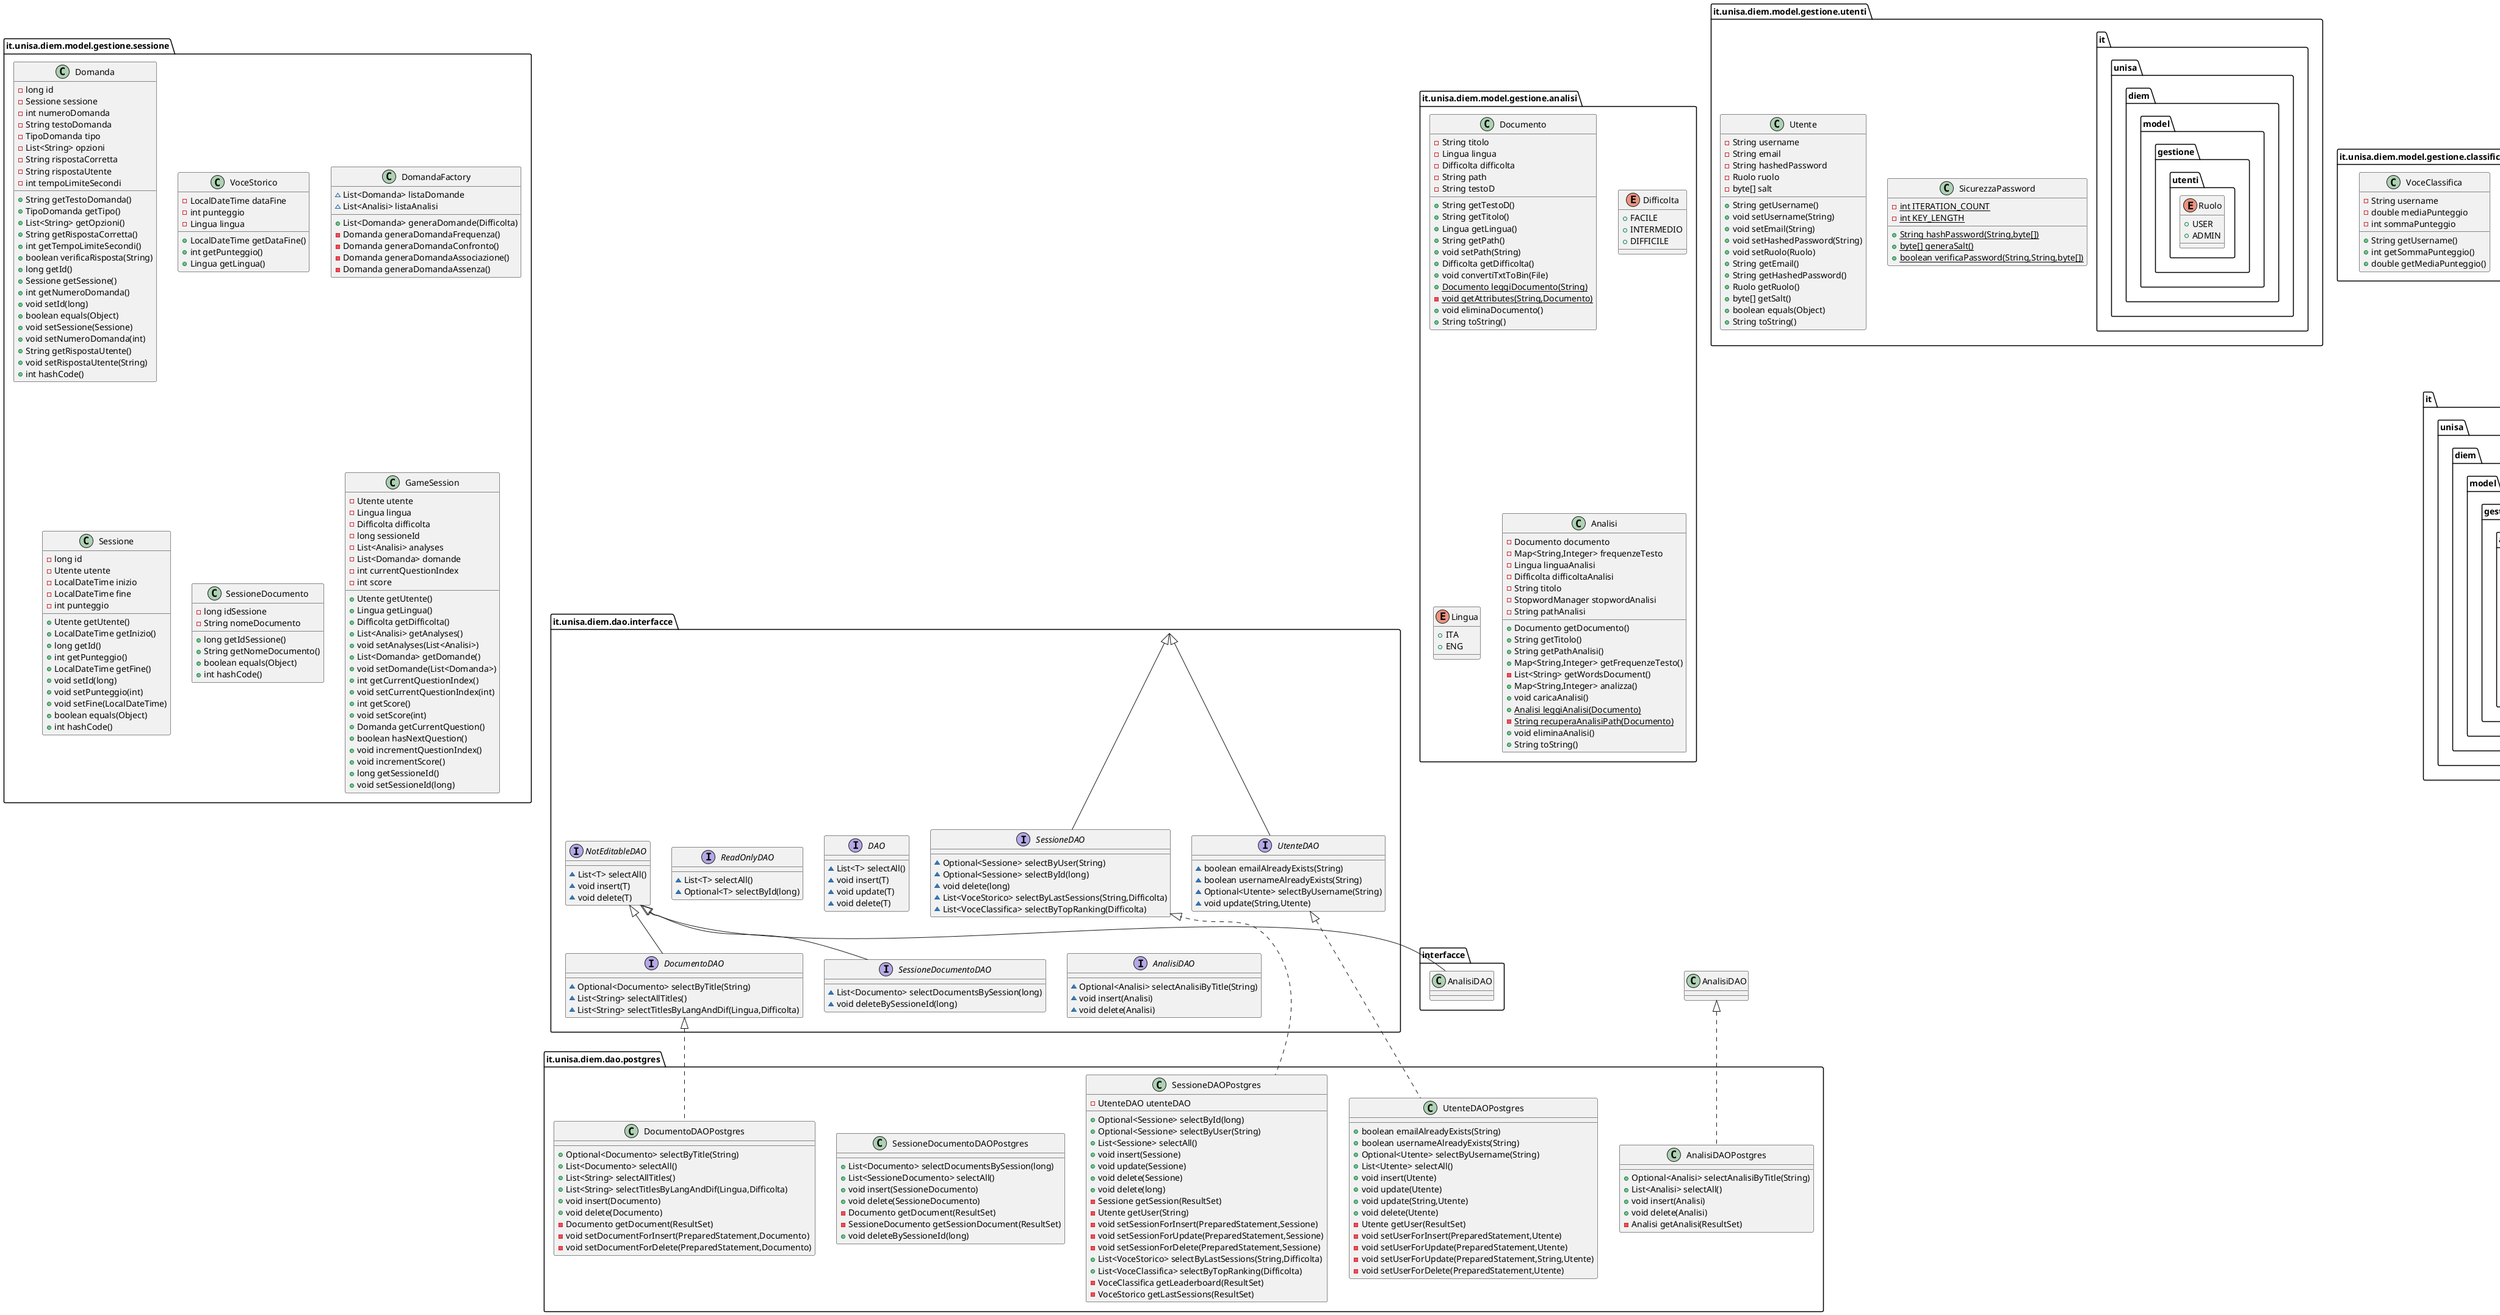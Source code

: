 @startuml

package it.unisa.diem.model.gestione.utenti as uteneti{
    enum it.unisa.diem.model.gestione.utenti.Ruolo{
    +  USER
    +  ADMIN
    }

    class SicurezzaPassword {
    - {static} int ITERATION_COUNT
    - {static} int KEY_LENGTH
    + {static} String hashPassword(String,byte[])
    + {static} byte[] generaSalt()
    + {static} boolean verificaPassword(String,String,byte[])
    }


    class Utente {
    - String username
    - String email
    - String hashedPassword
    - Ruolo ruolo
    - byte[] salt
    + String getUsername()
    + void setUsername(String)
    + void setEmail(String)
    + void setHashedPassword(String)
    + void setRuolo(Ruolo)
    + String getEmail()
    + String getHashedPassword()
    + Ruolo getRuolo()
    + byte[] getSalt()
    + boolean equals(Object)
    + String toString()
    }


}

package it.unisa.diem.model.gestione.sessione as sessione{

    class Domanda {
    - long id
    - Sessione sessione
    - int numeroDomanda
    - String testoDomanda
    - TipoDomanda tipo
    - List<String> opzioni
    - String rispostaCorretta
    - String rispostaUtente
    - int tempoLimiteSecondi
    + String getTestoDomanda()
    + TipoDomanda getTipo()
    + List<String> getOpzioni()
    + String getRispostaCorretta()
    + int getTempoLimiteSecondi()
    + boolean verificaRisposta(String)
    + long getId()
    + Sessione getSessione()
    + int getNumeroDomanda()
    + void setId(long)
    + boolean equals(Object)
    + void setSessione(Sessione)
    + void setNumeroDomanda(int)
    + String getRispostaUtente()
    + void setRispostaUtente(String)
    + int hashCode()
    }


    class VoceStorico {
    - LocalDateTime dataFine
    - int punteggio
    - Lingua lingua
    + LocalDateTime getDataFine()
    + int getPunteggio()
    + Lingua getLingua()
    }

    class DomandaFactory {
    ~ List<Domanda> listaDomande
    ~ List<Analisi> listaAnalisi
    + List<Domanda> generaDomande(Difficolta)
    - Domanda generaDomandaFrequenza()
    - Domanda generaDomandaConfronto()
    - Domanda generaDomandaAssociazione()
    - Domanda generaDomandaAssenza()
    }

    class Sessione {
    - long id
    - Utente utente
    - LocalDateTime inizio
    - LocalDateTime fine
    - int punteggio
    + Utente getUtente()
    + LocalDateTime getInizio()
    + long getId()
    + int getPunteggio()
    + LocalDateTime getFine()
    + void setId(long)
    + void setPunteggio(int)
    + void setFine(LocalDateTime)
    + boolean equals(Object)
    + int hashCode()
    }

    class SessioneDocumento {
    - long idSessione
    - String nomeDocumento
    + long getIdSessione()
    + String getNomeDocumento()
    + boolean equals(Object)
    + int hashCode()
    }

    class GameSession {
    - Utente utente
    - Lingua lingua
    - Difficolta difficolta
    - long sessioneId
    - List<Analisi> analyses
    - List<Domanda> domande
    - int currentQuestionIndex
    - int score
    + Utente getUtente()
    + Lingua getLingua()
    + Difficolta getDifficolta()
    + List<Analisi> getAnalyses()
    + void setAnalyses(List<Analisi>)
    + List<Domanda> getDomande()
    + void setDomande(List<Domanda>)
    + int getCurrentQuestionIndex()
    + void setCurrentQuestionIndex(int)
    + int getScore()
    + void setScore(int)
    + Domanda getCurrentQuestion()
    + boolean hasNextQuestion()
    + void incrementQuestionIndex()
    + void incrementScore()
    + long getSessioneId()
    + void setSessioneId(long)
    }

}
package it.unisa.diem.model.gestione.analisi as analisi {
     class Documento {
        - String titolo
        - Lingua lingua
        - Difficolta difficolta
        - String path
        - String testoD
        + String getTestoD()
        + String getTitolo()
        + Lingua getLingua()
        + String getPath()
        + void setPath(String)
        + Difficolta getDifficolta()
        + void convertiTxtToBin(File)
        + {static} Documento leggiDocumento(String)
        - {static} void getAttributes(String,Documento)
        + void eliminaDocumento()
        + String toString()
        }


        enum Difficolta {
        +  FACILE
        +  INTERMEDIO
        +  DIFFICILE
        }

        enum Lingua {
        +  ITA
        +  ENG
        }


        class Analisi {
        - Documento documento
        - Map<String,Integer> frequenzeTesto
        - Lingua linguaAnalisi
        - Difficolta difficoltaAnalisi
        - String titolo
        - StopwordManager stopwordAnalisi
        - String pathAnalisi
        + Documento getDocumento()
        + String getTitolo()
        + String getPathAnalisi()
        + Map<String,Integer> getFrequenzeTesto()
        - List<String> getWordsDocument()
        + Map<String,Integer> analizza()
        + void caricaAnalisi()
        + {static} Analisi leggiAnalisi(Documento)
        - {static} String recuperaAnalisiPath(Documento)
        + void eliminaAnalisi()
        + String toString()
        }


}
package it.unisa.diem.model.gestione.classifica as classifica{
    class VoceClassifica {
    - String username
    - double mediaPunteggio
    - int sommaPunteggio
    + String getUsername()
    + int getSommaPunteggio()
    + double getMediaPunteggio()
    }
}

package it.unisa.diem.dao.interfacce as DAO {
    interface ReadOnlyDAO {
    ~ List<T> selectAll()
    ~ Optional<T> selectById(long)
    }

    interface DAO {
    ~ List<T> selectAll()
    ~ void insert(T)
    ~ void update(T)
    ~ void delete(T)
    }
    interface SessioneDAO {
    ~ Optional<Sessione> selectByUser(String)
    ~ Optional<Sessione> selectById(long)
    ~ void delete(long)
    ~ List<VoceStorico> selectByLastSessions(String,Difficolta)
    ~ List<VoceClassifica> selectByTopRanking(Difficolta)
    }

    interface SessioneDocumentoDAO {
    ~ List<Documento> selectDocumentsBySession(long)
    ~ void deleteBySessioneId(long)
    }

    interface DocumentoDAO {
    ~ Optional<Documento> selectByTitle(String)
    ~ List<String> selectAllTitles()
    ~ List<String> selectTitlesByLangAndDif(Lingua,Difficolta)
    }

    interface AnalisiDAO {
    ~ Optional<Analisi> selectAnalisiByTitle(String)
    ~ void insert(Analisi)
    ~ void delete(Analisi)
    }

    interface UtenteDAO {
    ~ boolean emailAlreadyExists(String)
    ~ boolean usernameAlreadyExists(String)
    ~ Optional<Utente> selectByUsername(String)
    ~ void update(String,Utente)
    }

    interface NotEditableDAO {
    ~ List<T> selectAll()
    ~ void insert(T)
    ~ void delete(T)
    }
}

package it.unisa.diem.model.gestione.analisi.stopword as stopword{
    abstract class StopwordManager {
    - Documento documento
    # Set<String> parole
    + Documento getDocumento()
    + void aggiungi(String)
    + List<String> getParole()
    + void rimuovi(String)
    + void modifica(String,String)
    + void caricaStopword(boolean,boolean,boolean,boolean,boolean,boolean)
    - void aggiungiArray(String[])
    # {abstract}String[] getArticoli()
    # {abstract}String[] getPreposizioni()
    # {abstract}String[] getPronomi()
    # {abstract}String[] getVerbiAvere()
    # {abstract}String[] getVerbiEssere()
    # {abstract}String[] getConnettiviCongiunzioni()
    + String[] getPunteggiatura()
    + void clear()
    + String toString()
    }

}
package it.unisa.diem.dao.postgres as postgres{
    class SessioneDAOPostgres {
    - UtenteDAO utenteDAO
    + Optional<Sessione> selectById(long)
    + Optional<Sessione> selectByUser(String)
    + List<Sessione> selectAll()
    + void insert(Sessione)
    + void update(Sessione)
    + void delete(Sessione)
    + void delete(long)
    - Sessione getSession(ResultSet)
    - Utente getUser(String)
    - void setSessionForInsert(PreparedStatement,Sessione)
    - void setSessionForUpdate(PreparedStatement,Sessione)
    - void setSessionForDelete(PreparedStatement,Sessione)
    + List<VoceStorico> selectByLastSessions(String,Difficolta)
    + List<VoceClassifica> selectByTopRanking(Difficolta)
    - VoceClassifica getLeaderboard(ResultSet)
    - VoceStorico getLastSessions(ResultSet)
    }

    class UtenteDAOPostgres {
    + boolean emailAlreadyExists(String)
    + boolean usernameAlreadyExists(String)
    + Optional<Utente> selectByUsername(String)
    + List<Utente> selectAll()
    + void insert(Utente)
    + void update(Utente)
    + void update(String,Utente)
    + void delete(Utente)
    - Utente getUser(ResultSet)
    - void setUserForInsert(PreparedStatement,Utente)
    - void setUserForUpdate(PreparedStatement,Utente)
    - void setUserForUpdate(PreparedStatement,String,Utente)
    - void setUserForDelete(PreparedStatement,Utente)
    }

    class AnalisiDAOPostgres {
    + Optional<Analisi> selectAnalisiByTitle(String)
    + List<Analisi> selectAll()
    + void insert(Analisi)
    + void delete(Analisi)
    - Analisi getAnalisi(ResultSet)
    }


    class SessioneDocumentoDAOPostgres {
    + List<Documento> selectDocumentsBySession(long)
    + List<SessioneDocumento> selectAll()
    + void insert(SessioneDocumento)
    + void delete(SessioneDocumento)
    - Documento getDocument(ResultSet)
    - SessioneDocumento getSessionDocument(ResultSet)
    + void deleteBySessioneId(long)
    }

    class DocumentoDAOPostgres {
    + Optional<Documento> selectByTitle(String)
    + List<Documento> selectAll()
    + List<String> selectAllTitles()
    + List<String> selectTitlesByLangAndDif(Lingua,Difficolta)
    + void insert(Documento)
    + void delete(Documento)
    - Documento getDocument(ResultSet)
    - void setDocumentForInsert(PreparedStatement,Documento)
    - void setDocumentForDelete(PreparedStatement,Documento)
    }


}






class it.unisa.diem.model.gestione.analisi.stopword.StopwordITA {
# String[] getArticoli()
# String[] getPreposizioni()
# String[] getPronomi()
# String[] getVerbiAvere()
# String[] getVerbiEssere()
# String[] getConnettiviCongiunzioni()
}









class it.unisa.diem.model.gestione.analisi.stopword.StopwordENG {
# String[] getArticoli()
# String[] getPreposizioni()
# String[] getPronomi()
# String[] getVerbiAvere()
# String[] getVerbiEssere()
# String[] getConnettiviCongiunzioni()
}








DAO <|-- SessioneDAO
SessioneDAO <|.. SessioneDAOPostgres
NotEditableDAO <|-- SessioneDocumentoDAO
NotEditableDAO <|-- DocumentoDAO
UtenteDAO <|.. UtenteDAOPostgres
NotEditableDAO <|-- interfacce.AnalisiDAO
DAO <|-- UtenteDAO
StopwordManager <|-- StopwordITA
AnalisiDAO <|.. AnalisiDAOPostgres
StopwordManager <|-- StopwordENG
DocumentoDAO <|.. DocumentoDAOPostgres
@enduml